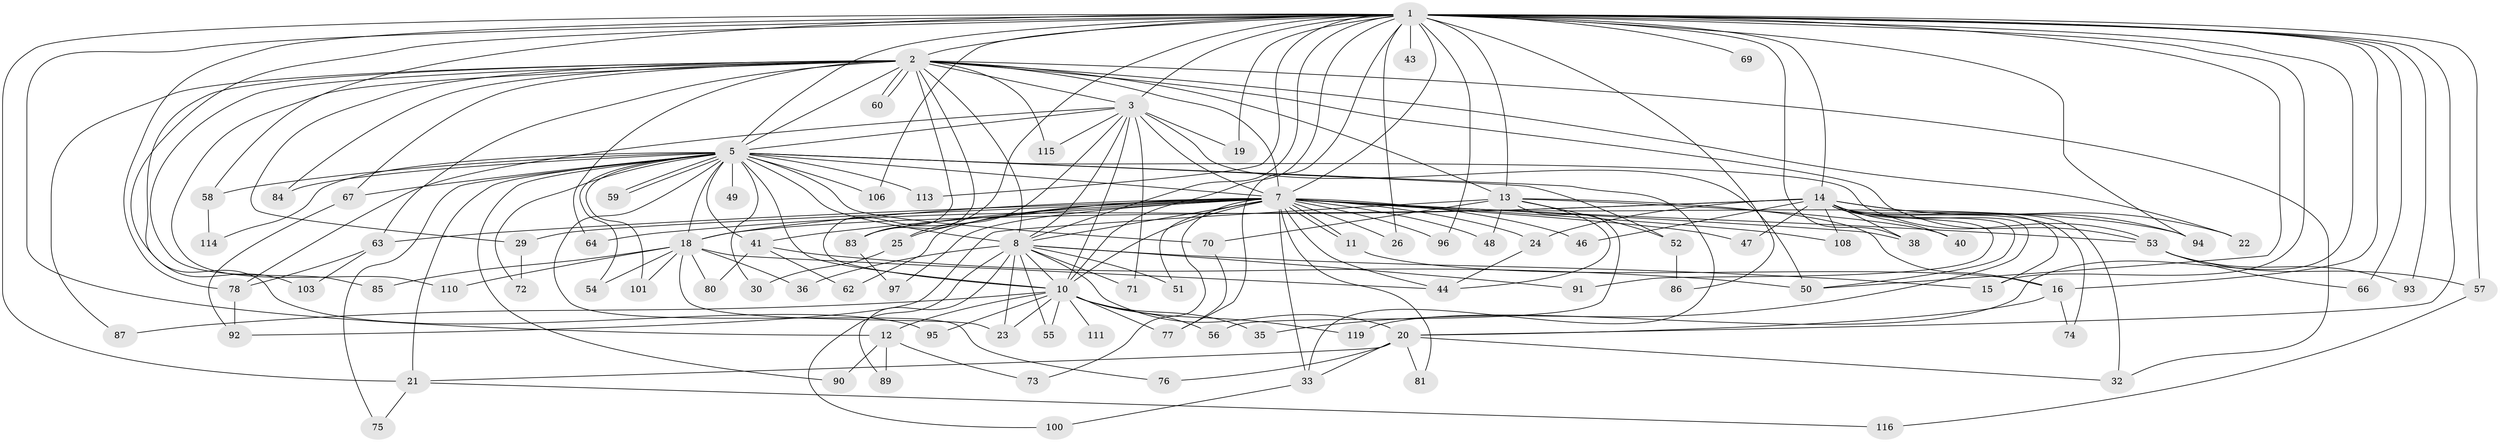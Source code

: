 // Generated by graph-tools (version 1.1) at 2025/23/03/03/25 07:23:47]
// undirected, 91 vertices, 203 edges
graph export_dot {
graph [start="1"]
  node [color=gray90,style=filled];
  1 [super="+4"];
  2 [super="+61"];
  3 [super="+68"];
  5 [super="+6"];
  7 [super="+9"];
  8 [super="+31"];
  10 [super="+27"];
  11;
  12 [super="+39"];
  13 [super="+17"];
  14 [super="+34"];
  15 [super="+99"];
  16 [super="+42"];
  18 [super="+82"];
  19;
  20 [super="+118"];
  21 [super="+28"];
  22;
  23;
  24;
  25;
  26;
  29;
  30;
  32 [super="+45"];
  33 [super="+37"];
  35;
  36;
  38 [super="+65"];
  40;
  41 [super="+109"];
  43;
  44 [super="+112"];
  46;
  47;
  48;
  49;
  50 [super="+79"];
  51;
  52;
  53 [super="+102"];
  54;
  55;
  56;
  57 [super="+117"];
  58;
  59;
  60;
  62;
  63;
  64;
  66;
  67;
  69;
  70;
  71;
  72;
  73;
  74;
  75;
  76;
  77 [super="+105"];
  78 [super="+88"];
  80;
  81;
  83 [super="+104"];
  84;
  85;
  86;
  87;
  89;
  90;
  91;
  92 [super="+98"];
  93;
  94 [super="+107"];
  95;
  96;
  97;
  100;
  101;
  103;
  106;
  108;
  110;
  111;
  113;
  114;
  115;
  116;
  119;
  1 -- 2 [weight=2];
  1 -- 3 [weight=2];
  1 -- 5 [weight=4];
  1 -- 7 [weight=4];
  1 -- 8 [weight=2];
  1 -- 10 [weight=2];
  1 -- 14 [weight=2];
  1 -- 19;
  1 -- 43 [weight=2];
  1 -- 50;
  1 -- 69 [weight=2];
  1 -- 78;
  1 -- 83;
  1 -- 106;
  1 -- 113;
  1 -- 119;
  1 -- 66;
  1 -- 12 [weight=2];
  1 -- 13 [weight=2];
  1 -- 77;
  1 -- 20;
  1 -- 21;
  1 -- 86;
  1 -- 26;
  1 -- 93;
  1 -- 96;
  1 -- 38;
  1 -- 103;
  1 -- 57 [weight=2];
  1 -- 58;
  1 -- 15;
  1 -- 94;
  1 -- 16;
  2 -- 3;
  2 -- 5 [weight=2];
  2 -- 7 [weight=2];
  2 -- 8;
  2 -- 10;
  2 -- 13;
  2 -- 22;
  2 -- 29;
  2 -- 32;
  2 -- 60;
  2 -- 60;
  2 -- 63;
  2 -- 64;
  2 -- 67;
  2 -- 83;
  2 -- 84;
  2 -- 95;
  2 -- 110;
  2 -- 115;
  2 -- 53 [weight=2];
  2 -- 85;
  2 -- 87;
  3 -- 5 [weight=2];
  3 -- 7 [weight=2];
  3 -- 8;
  3 -- 10 [weight=2];
  3 -- 19;
  3 -- 25;
  3 -- 71;
  3 -- 115;
  3 -- 50;
  3 -- 78;
  5 -- 7 [weight=4];
  5 -- 8 [weight=2];
  5 -- 10 [weight=2];
  5 -- 41;
  5 -- 58;
  5 -- 59;
  5 -- 59;
  5 -- 72;
  5 -- 75;
  5 -- 113;
  5 -- 114;
  5 -- 21;
  5 -- 67;
  5 -- 70;
  5 -- 76;
  5 -- 18;
  5 -- 84;
  5 -- 90;
  5 -- 30;
  5 -- 33;
  5 -- 101;
  5 -- 106;
  5 -- 49;
  5 -- 52;
  5 -- 53;
  5 -- 54;
  7 -- 8 [weight=2];
  7 -- 10 [weight=2];
  7 -- 11;
  7 -- 11;
  7 -- 18;
  7 -- 24;
  7 -- 26;
  7 -- 38;
  7 -- 41;
  7 -- 44;
  7 -- 46;
  7 -- 47;
  7 -- 48;
  7 -- 53;
  7 -- 62;
  7 -- 81;
  7 -- 94;
  7 -- 96;
  7 -- 108;
  7 -- 97;
  7 -- 73;
  7 -- 51;
  7 -- 25;
  7 -- 29;
  7 -- 63;
  7 -- 83;
  7 -- 33;
  8 -- 10;
  8 -- 15;
  8 -- 20;
  8 -- 36;
  8 -- 51;
  8 -- 71;
  8 -- 89;
  8 -- 91;
  8 -- 100;
  8 -- 55;
  8 -- 23;
  10 -- 12;
  10 -- 23;
  10 -- 55;
  10 -- 56;
  10 -- 87;
  10 -- 95;
  10 -- 119;
  10 -- 35;
  10 -- 111;
  10 -- 77;
  11 -- 16;
  12 -- 89;
  12 -- 90;
  12 -- 73;
  13 -- 16;
  13 -- 40;
  13 -- 48;
  13 -- 52;
  13 -- 56;
  13 -- 70;
  13 -- 92;
  13 -- 44;
  14 -- 15;
  14 -- 22;
  14 -- 24;
  14 -- 32;
  14 -- 40;
  14 -- 47;
  14 -- 50;
  14 -- 74;
  14 -- 94;
  14 -- 64;
  14 -- 18;
  14 -- 35;
  14 -- 46;
  14 -- 91;
  14 -- 108;
  14 -- 38;
  16 -- 20;
  16 -- 74;
  18 -- 23;
  18 -- 36;
  18 -- 54;
  18 -- 80;
  18 -- 85;
  18 -- 110;
  18 -- 44;
  18 -- 101;
  20 -- 21;
  20 -- 33;
  20 -- 76;
  20 -- 81;
  20 -- 32;
  21 -- 116;
  21 -- 75;
  24 -- 44;
  25 -- 30;
  29 -- 72;
  33 -- 100;
  41 -- 62;
  41 -- 80;
  41 -- 50 [weight=2];
  52 -- 86;
  53 -- 57;
  53 -- 66;
  53 -- 93;
  57 -- 116;
  58 -- 114;
  63 -- 78;
  63 -- 103;
  67 -- 92;
  70 -- 77;
  78 -- 92;
  83 -- 97;
}
